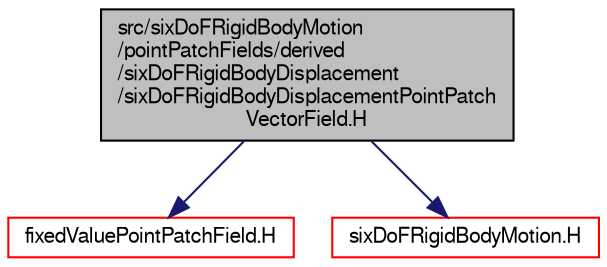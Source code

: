 digraph "src/sixDoFRigidBodyMotion/pointPatchFields/derived/sixDoFRigidBodyDisplacement/sixDoFRigidBodyDisplacementPointPatchVectorField.H"
{
  bgcolor="transparent";
  edge [fontname="FreeSans",fontsize="10",labelfontname="FreeSans",labelfontsize="10"];
  node [fontname="FreeSans",fontsize="10",shape=record];
  Node1 [label="src/sixDoFRigidBodyMotion\l/pointPatchFields/derived\l/sixDoFRigidBodyDisplacement\l/sixDoFRigidBodyDisplacementPointPatch\lVectorField.H",height=0.2,width=0.4,color="black", fillcolor="grey75", style="filled" fontcolor="black"];
  Node1 -> Node2 [color="midnightblue",fontsize="10",style="solid",fontname="FreeSans"];
  Node2 [label="fixedValuePointPatchField.H",height=0.2,width=0.4,color="red",URL="$a07600.html"];
  Node1 -> Node3 [color="midnightblue",fontsize="10",style="solid",fontname="FreeSans"];
  Node3 [label="sixDoFRigidBodyMotion.H",height=0.2,width=0.4,color="red",URL="$a09315.html"];
}
